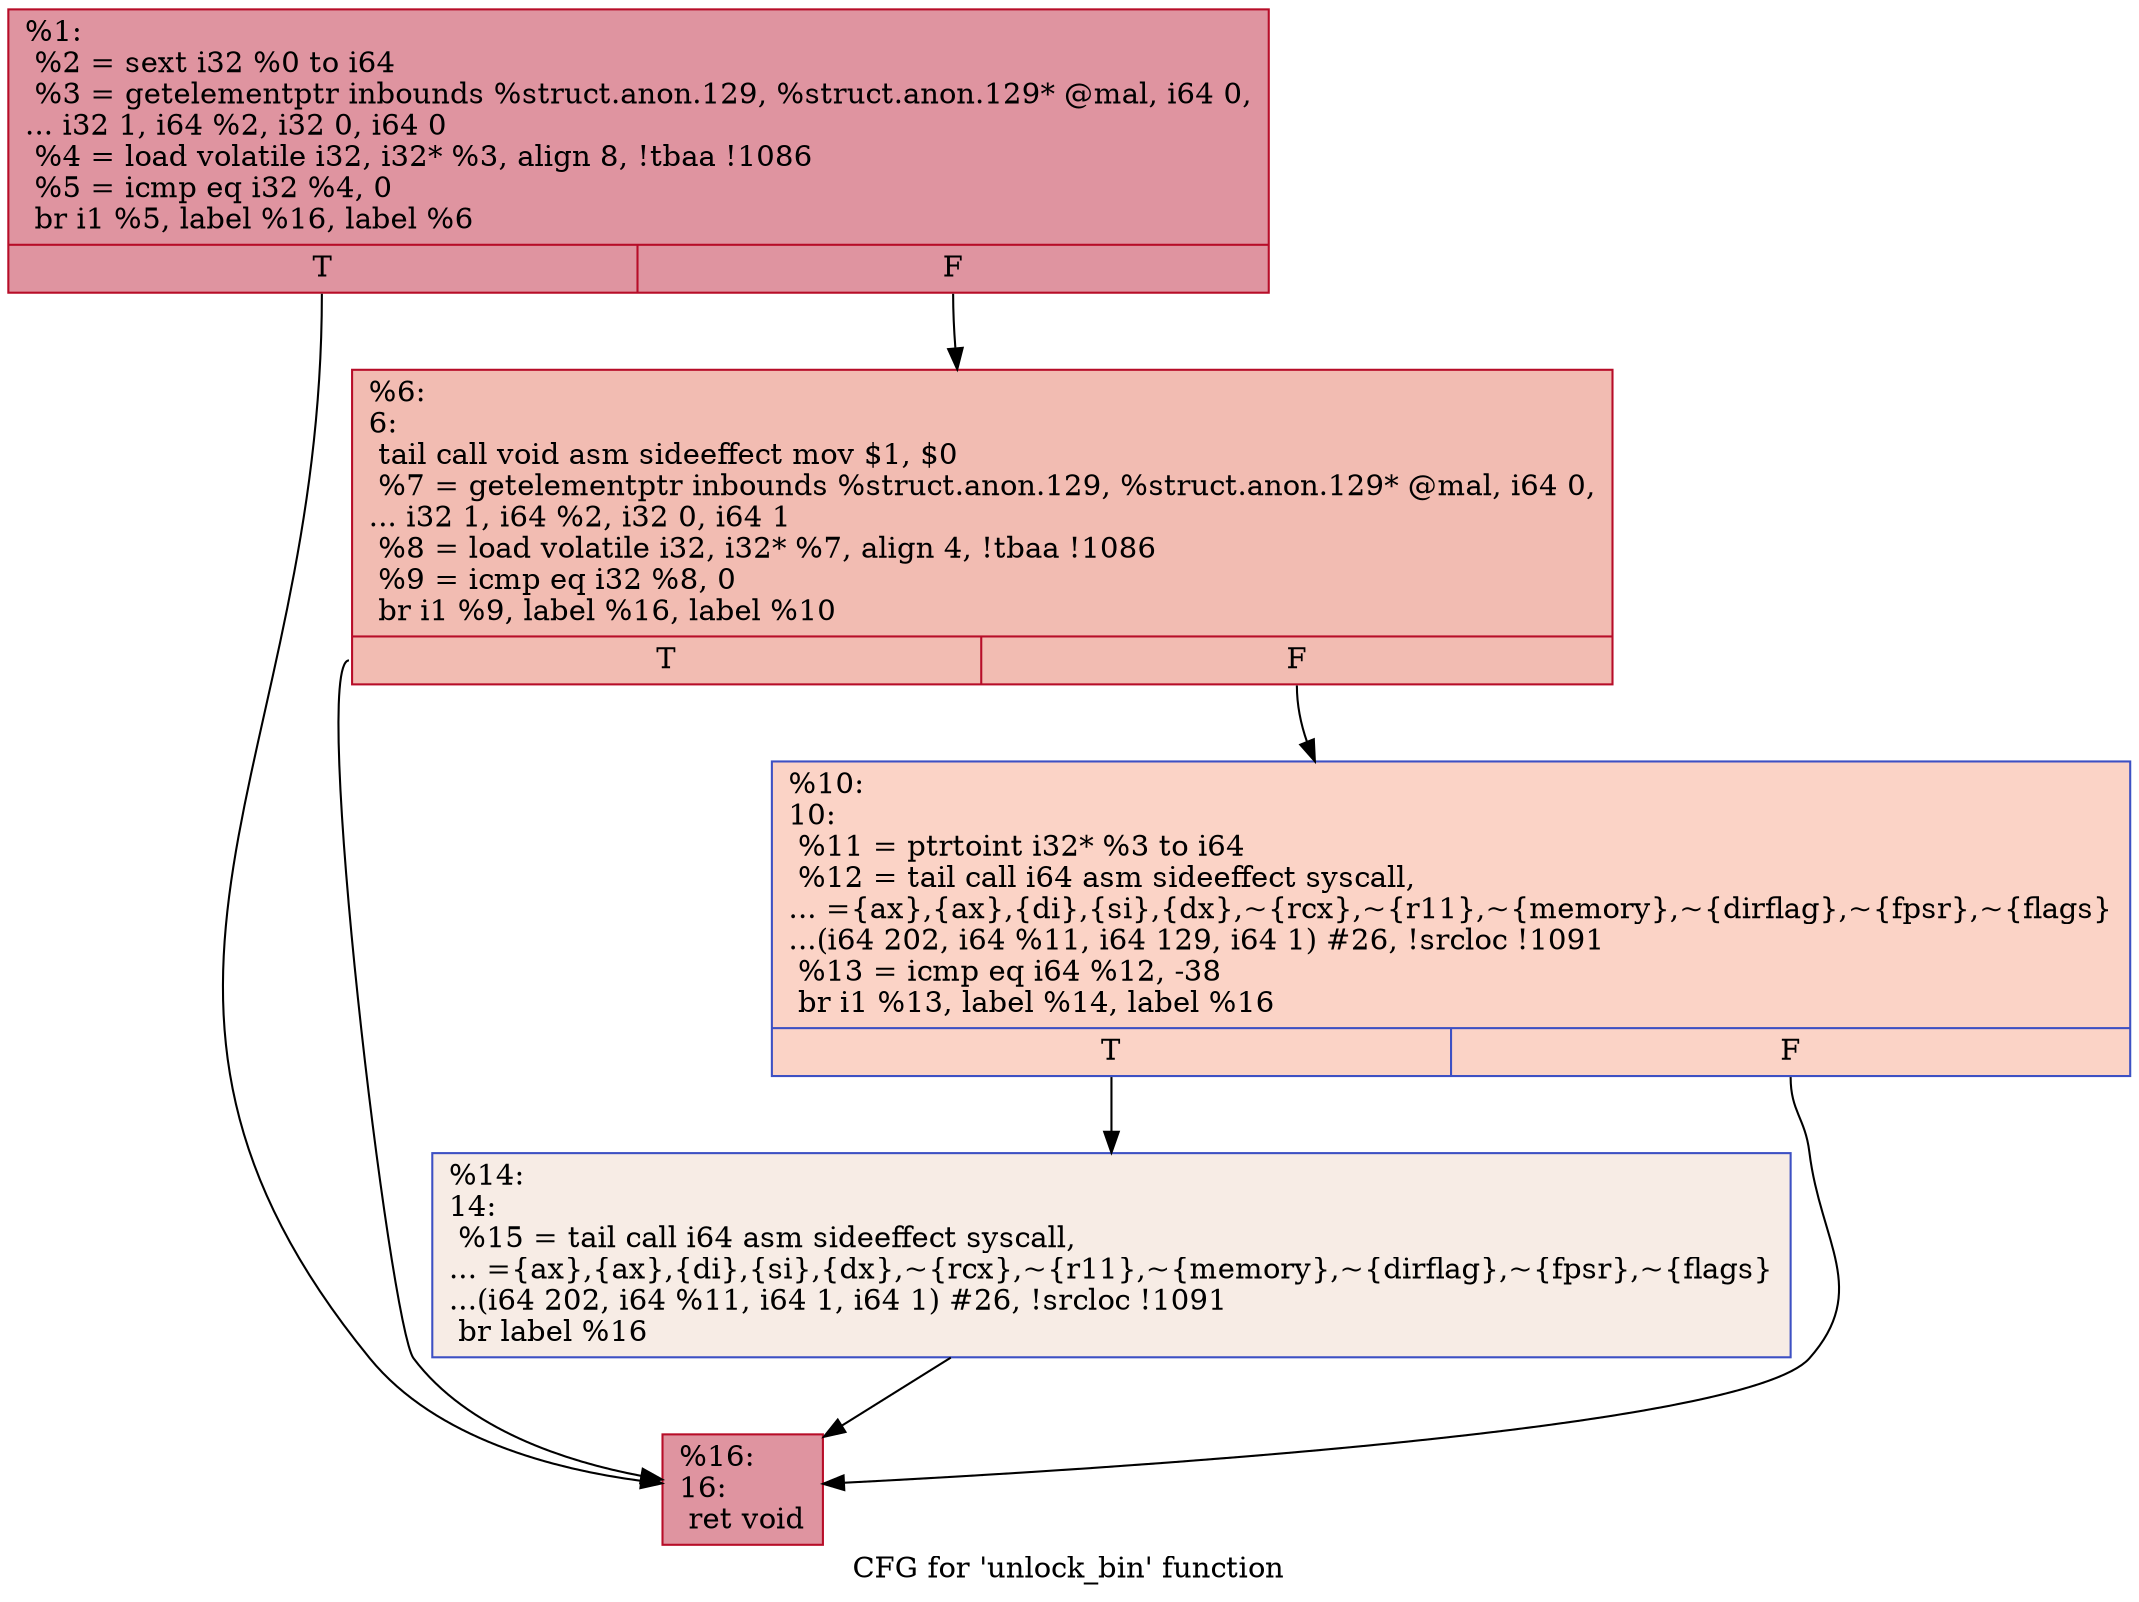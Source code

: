 digraph "CFG for 'unlock_bin' function" {
	label="CFG for 'unlock_bin' function";

	Node0x1630ce0 [shape=record,color="#b70d28ff", style=filled, fillcolor="#b70d2870",label="{%1:\l  %2 = sext i32 %0 to i64\l  %3 = getelementptr inbounds %struct.anon.129, %struct.anon.129* @mal, i64 0,\l... i32 1, i64 %2, i32 0, i64 0\l  %4 = load volatile i32, i32* %3, align 8, !tbaa !1086\l  %5 = icmp eq i32 %4, 0\l  br i1 %5, label %16, label %6\l|{<s0>T|<s1>F}}"];
	Node0x1630ce0:s0 -> Node0x1630e20;
	Node0x1630ce0:s1 -> Node0x1630d30;
	Node0x1630d30 [shape=record,color="#b70d28ff", style=filled, fillcolor="#e1675170",label="{%6:\l6:                                                \l  tail call void asm sideeffect mov $1, $0 \l  %7 = getelementptr inbounds %struct.anon.129, %struct.anon.129* @mal, i64 0,\l... i32 1, i64 %2, i32 0, i64 1\l  %8 = load volatile i32, i32* %7, align 4, !tbaa !1086\l  %9 = icmp eq i32 %8, 0\l  br i1 %9, label %16, label %10\l|{<s0>T|<s1>F}}"];
	Node0x1630d30:s0 -> Node0x1630e20;
	Node0x1630d30:s1 -> Node0x1630d80;
	Node0x1630d80 [shape=record,color="#3d50c3ff", style=filled, fillcolor="#f59c7d70",label="{%10:\l10:                                               \l  %11 = ptrtoint i32* %3 to i64\l  %12 = tail call i64 asm sideeffect syscall,\l... =\{ax\},\{ax\},\{di\},\{si\},\{dx\},~\{rcx\},~\{r11\},~\{memory\},~\{dirflag\},~\{fpsr\},~\{flags\}\l...(i64 202, i64 %11, i64 129, i64 1) #26, !srcloc !1091\l  %13 = icmp eq i64 %12, -38\l  br i1 %13, label %14, label %16\l|{<s0>T|<s1>F}}"];
	Node0x1630d80:s0 -> Node0x1630dd0;
	Node0x1630d80:s1 -> Node0x1630e20;
	Node0x1630dd0 [shape=record,color="#3d50c3ff", style=filled, fillcolor="#ecd3c570",label="{%14:\l14:                                               \l  %15 = tail call i64 asm sideeffect syscall,\l... =\{ax\},\{ax\},\{di\},\{si\},\{dx\},~\{rcx\},~\{r11\},~\{memory\},~\{dirflag\},~\{fpsr\},~\{flags\}\l...(i64 202, i64 %11, i64 1, i64 1) #26, !srcloc !1091\l  br label %16\l}"];
	Node0x1630dd0 -> Node0x1630e20;
	Node0x1630e20 [shape=record,color="#b70d28ff", style=filled, fillcolor="#b70d2870",label="{%16:\l16:                                               \l  ret void\l}"];
}
